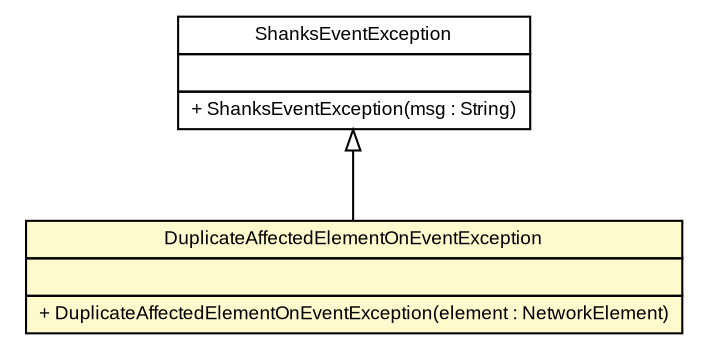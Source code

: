 #!/usr/local/bin/dot
#
# Class diagram 
# Generated by UMLGraph version 5.1 (http://www.umlgraph.org/)
#

digraph G {
	edge [fontname="arial",fontsize=10,labelfontname="arial",labelfontsize=10];
	node [fontname="arial",fontsize=10,shape=plaintext];
	nodesep=0.25;
	ranksep=0.5;
	// es.upm.dit.gsi.shanks.model.event.exception.ShanksEventException
	c5659 [label=<<table title="es.upm.dit.gsi.shanks.model.event.exception.ShanksEventException" border="0" cellborder="1" cellspacing="0" cellpadding="2" port="p" href="./ShanksEventException.html">
		<tr><td><table border="0" cellspacing="0" cellpadding="1">
<tr><td align="center" balign="center"> ShanksEventException </td></tr>
		</table></td></tr>
		<tr><td><table border="0" cellspacing="0" cellpadding="1">
<tr><td align="left" balign="left">  </td></tr>
		</table></td></tr>
		<tr><td><table border="0" cellspacing="0" cellpadding="1">
<tr><td align="left" balign="left"> + ShanksEventException(msg : String) </td></tr>
		</table></td></tr>
		</table>>, fontname="arial", fontcolor="black", fontsize=9.0];
	// es.upm.dit.gsi.shanks.model.event.exception.DuplicateAffectedElementOnEventException
	c5660 [label=<<table title="es.upm.dit.gsi.shanks.model.event.exception.DuplicateAffectedElementOnEventException" border="0" cellborder="1" cellspacing="0" cellpadding="2" port="p" bgcolor="lemonChiffon" href="./DuplicateAffectedElementOnEventException.html">
		<tr><td><table border="0" cellspacing="0" cellpadding="1">
<tr><td align="center" balign="center"> DuplicateAffectedElementOnEventException </td></tr>
		</table></td></tr>
		<tr><td><table border="0" cellspacing="0" cellpadding="1">
<tr><td align="left" balign="left">  </td></tr>
		</table></td></tr>
		<tr><td><table border="0" cellspacing="0" cellpadding="1">
<tr><td align="left" balign="left"> + DuplicateAffectedElementOnEventException(element : NetworkElement) </td></tr>
		</table></td></tr>
		</table>>, fontname="arial", fontcolor="black", fontsize=9.0];
	//es.upm.dit.gsi.shanks.model.event.exception.DuplicateAffectedElementOnEventException extends es.upm.dit.gsi.shanks.model.event.exception.ShanksEventException
	c5659:p -> c5660:p [dir=back,arrowtail=empty];
}

